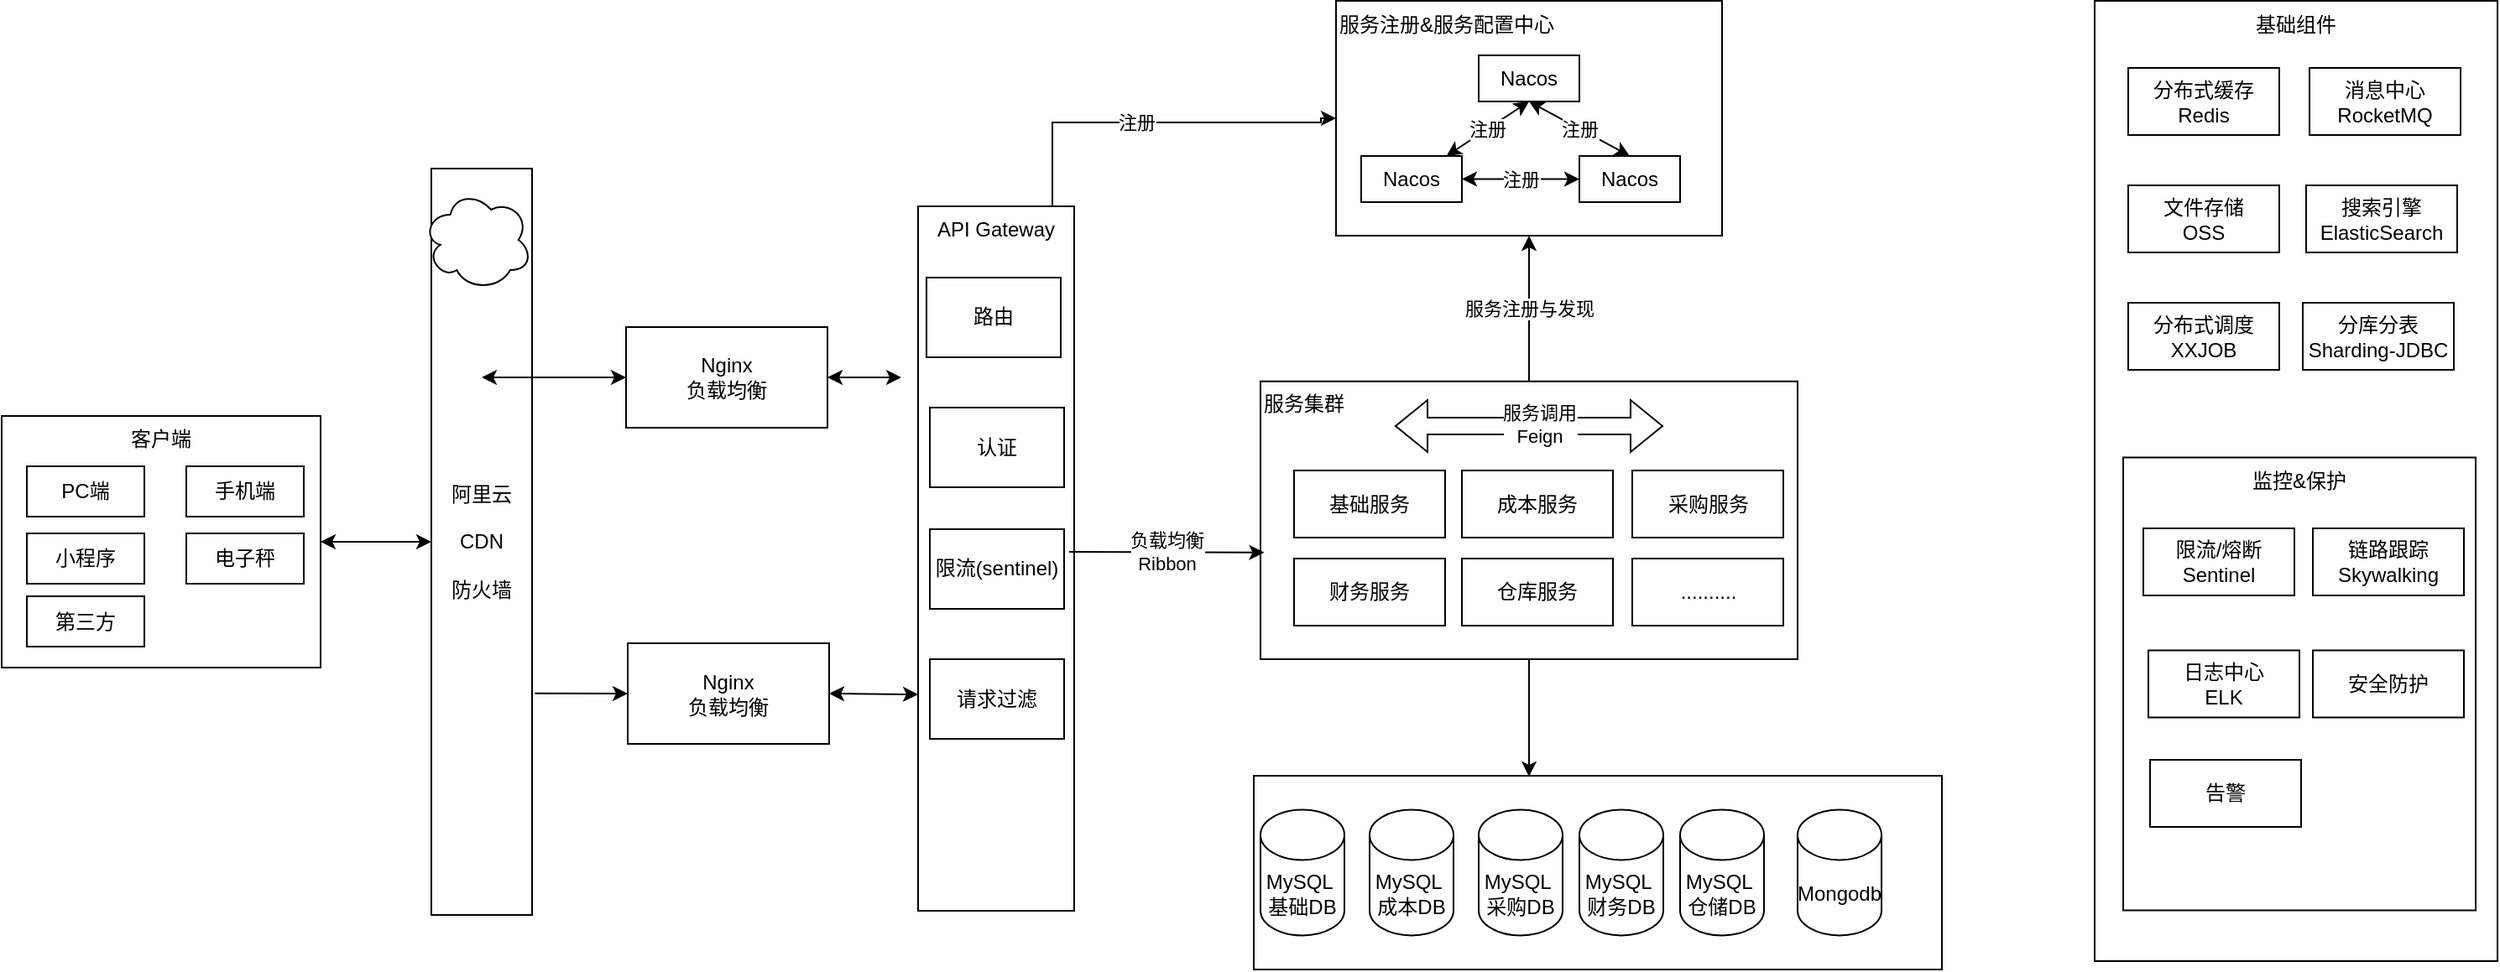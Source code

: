 <mxfile version="19.0.3" type="github">
  <diagram id="vszCD1J5VTGv5mpLLiHU" name="Page-1">
    <mxGraphModel dx="2391" dy="2025" grid="1" gridSize="10" guides="1" tooltips="1" connect="1" arrows="1" fold="1" page="1" pageScale="1" pageWidth="827" pageHeight="1169" math="0" shadow="0">
      <root>
        <mxCell id="0" />
        <mxCell id="1" parent="0" />
        <mxCell id="VbcEAXWBeEiYhWNy1sMn-8" value="阿里云&lt;br&gt;&lt;br&gt;CDN&lt;br&gt;&lt;br&gt;防火墙" style="rounded=0;whiteSpace=wrap;html=1;" parent="1" vertex="1">
          <mxGeometry x="250" y="27.5" width="60" height="445" as="geometry" />
        </mxCell>
        <mxCell id="vgddumj_CpOu_7igaWPx-25" value="基础组件" style="rounded=0;whiteSpace=wrap;html=1;verticalAlign=top;align=center;" parent="1" vertex="1">
          <mxGeometry x="1241" y="-72.5" width="240" height="572.5" as="geometry" />
        </mxCell>
        <mxCell id="vgddumj_CpOu_7igaWPx-37" value="" style="rounded=0;whiteSpace=wrap;html=1;" parent="1" vertex="1">
          <mxGeometry x="740" y="389.5" width="410" height="115.5" as="geometry" />
        </mxCell>
        <mxCell id="vgddumj_CpOu_7igaWPx-20" value="监控&amp;amp;保护" style="rounded=0;whiteSpace=wrap;html=1;verticalAlign=top;" parent="1" vertex="1">
          <mxGeometry x="1258" y="199.75" width="210" height="270" as="geometry" />
        </mxCell>
        <mxCell id="VbcEAXWBeEiYhWNy1sMn-55" value="&lt;div style=&quot;&quot;&gt;&lt;span style=&quot;background-color: initial;&quot;&gt;服务集群&lt;/span&gt;&lt;/div&gt;" style="rounded=0;whiteSpace=wrap;html=1;align=left;verticalAlign=top;" parent="1" vertex="1">
          <mxGeometry x="744" y="154.37" width="320" height="165.63" as="geometry" />
        </mxCell>
        <mxCell id="VbcEAXWBeEiYhWNy1sMn-40" value="服务注册&amp;amp;服务配置中心" style="rounded=0;whiteSpace=wrap;html=1;verticalAlign=top;align=left;" parent="1" vertex="1">
          <mxGeometry x="789" y="-72.5" width="230" height="140" as="geometry" />
        </mxCell>
        <mxCell id="VbcEAXWBeEiYhWNy1sMn-56" value="注册" style="edgeStyle=orthogonalEdgeStyle;rounded=0;orthogonalLoop=1;jettySize=auto;html=1;entryX=0;entryY=0.5;entryDx=0;entryDy=0;" parent="1" source="VbcEAXWBeEiYhWNy1sMn-20" target="VbcEAXWBeEiYhWNy1sMn-40" edge="1">
          <mxGeometry x="-0.101" relative="1" as="geometry">
            <Array as="points">
              <mxPoint x="620" />
              <mxPoint x="780" />
              <mxPoint x="780" y="-2" />
            </Array>
            <mxPoint as="offset" />
          </mxGeometry>
        </mxCell>
        <mxCell id="VbcEAXWBeEiYhWNy1sMn-20" value="API Gateway" style="rounded=0;whiteSpace=wrap;html=1;verticalAlign=top;" parent="1" vertex="1">
          <mxGeometry x="540" y="50" width="93" height="420" as="geometry" />
        </mxCell>
        <mxCell id="owut5gFH1ZOMrYDUWBN5-8" value="客户端" style="rounded=0;whiteSpace=wrap;html=1;verticalAlign=top;" parent="1" vertex="1">
          <mxGeometry x="-6" y="175" width="190" height="150" as="geometry" />
        </mxCell>
        <mxCell id="owut5gFH1ZOMrYDUWBN5-1" value="手机端" style="rounded=0;whiteSpace=wrap;html=1;" parent="1" vertex="1">
          <mxGeometry x="104" y="205" width="70" height="30" as="geometry" />
        </mxCell>
        <mxCell id="owut5gFH1ZOMrYDUWBN5-3" value="PC端" style="rounded=0;whiteSpace=wrap;html=1;" parent="1" vertex="1">
          <mxGeometry x="9" y="205" width="70" height="30" as="geometry" />
        </mxCell>
        <mxCell id="owut5gFH1ZOMrYDUWBN5-5" value="电子秤" style="rounded=0;whiteSpace=wrap;html=1;" parent="1" vertex="1">
          <mxGeometry x="104" y="245" width="70" height="30" as="geometry" />
        </mxCell>
        <mxCell id="owut5gFH1ZOMrYDUWBN5-7" value="第三方" style="rounded=0;whiteSpace=wrap;html=1;" parent="1" vertex="1">
          <mxGeometry x="9" y="282.5" width="70" height="30" as="geometry" />
        </mxCell>
        <mxCell id="VbcEAXWBeEiYhWNy1sMn-3" value="路由" style="rounded=0;whiteSpace=wrap;html=1;" parent="1" vertex="1">
          <mxGeometry x="545" y="92.5" width="80" height="47.5" as="geometry" />
        </mxCell>
        <mxCell id="VbcEAXWBeEiYhWNy1sMn-6" value="小程序" style="rounded=0;whiteSpace=wrap;html=1;" parent="1" vertex="1">
          <mxGeometry x="9" y="245" width="70" height="30" as="geometry" />
        </mxCell>
        <mxCell id="VbcEAXWBeEiYhWNy1sMn-10" value="Nginx&lt;br&gt;负载均衡" style="rounded=0;whiteSpace=wrap;html=1;" parent="1" vertex="1">
          <mxGeometry x="366" y="122" width="120" height="60" as="geometry" />
        </mxCell>
        <mxCell id="VbcEAXWBeEiYhWNy1sMn-11" value="Nginx&lt;br&gt;负载均衡" style="rounded=0;whiteSpace=wrap;html=1;" parent="1" vertex="1">
          <mxGeometry x="367" y="310.5" width="120" height="60" as="geometry" />
        </mxCell>
        <mxCell id="VbcEAXWBeEiYhWNy1sMn-12" value="" style="endArrow=classic;startArrow=classic;html=1;rounded=0;entryX=0;entryY=0.5;entryDx=0;entryDy=0;" parent="1" target="VbcEAXWBeEiYhWNy1sMn-10" edge="1">
          <mxGeometry width="50" height="50" relative="1" as="geometry">
            <mxPoint x="280" y="152" as="sourcePoint" />
            <mxPoint x="360" y="100" as="targetPoint" />
          </mxGeometry>
        </mxCell>
        <mxCell id="VbcEAXWBeEiYhWNy1sMn-14" value="" style="endArrow=classic;startArrow=classic;html=1;rounded=0;exitX=1;exitY=0.5;exitDx=0;exitDy=0;entryX=0;entryY=0.5;entryDx=0;entryDy=0;" parent="1" source="owut5gFH1ZOMrYDUWBN5-8" target="VbcEAXWBeEiYhWNy1sMn-8" edge="1">
          <mxGeometry width="50" height="50" relative="1" as="geometry">
            <mxPoint x="200" y="210" as="sourcePoint" />
            <mxPoint x="250" y="160" as="targetPoint" />
          </mxGeometry>
        </mxCell>
        <mxCell id="VbcEAXWBeEiYhWNy1sMn-15" value="" style="endArrow=classic;startArrow=none;html=1;rounded=0;entryX=0;entryY=0.5;entryDx=0;entryDy=0;exitX=1.028;exitY=0.703;exitDx=0;exitDy=0;exitPerimeter=0;" parent="1" source="VbcEAXWBeEiYhWNy1sMn-8" target="VbcEAXWBeEiYhWNy1sMn-11" edge="1">
          <mxGeometry width="50" height="50" relative="1" as="geometry">
            <mxPoint x="280" y="338" as="sourcePoint" />
            <mxPoint x="360" y="250" as="targetPoint" />
          </mxGeometry>
        </mxCell>
        <mxCell id="VbcEAXWBeEiYhWNy1sMn-17" value="" style="ellipse;shape=cloud;whiteSpace=wrap;html=1;" parent="1" vertex="1">
          <mxGeometry x="245" y="40" width="65" height="60" as="geometry" />
        </mxCell>
        <mxCell id="VbcEAXWBeEiYhWNy1sMn-21" value="认证" style="rounded=0;whiteSpace=wrap;html=1;" parent="1" vertex="1">
          <mxGeometry x="547" y="170" width="80" height="47.5" as="geometry" />
        </mxCell>
        <mxCell id="VbcEAXWBeEiYhWNy1sMn-22" value="" style="endArrow=classic;startArrow=classic;html=1;rounded=0;exitX=1;exitY=0.5;exitDx=0;exitDy=0;" parent="1" source="VbcEAXWBeEiYhWNy1sMn-10" edge="1">
          <mxGeometry width="50" height="50" relative="1" as="geometry">
            <mxPoint x="490" y="160" as="sourcePoint" />
            <mxPoint x="530" y="152" as="targetPoint" />
          </mxGeometry>
        </mxCell>
        <mxCell id="VbcEAXWBeEiYhWNy1sMn-23" value="" style="endArrow=classic;startArrow=classic;html=1;rounded=0;exitX=1;exitY=0.5;exitDx=0;exitDy=0;" parent="1" source="VbcEAXWBeEiYhWNy1sMn-11" edge="1">
          <mxGeometry width="50" height="50" relative="1" as="geometry">
            <mxPoint x="500" y="339" as="sourcePoint" />
            <mxPoint x="540" y="341" as="targetPoint" />
          </mxGeometry>
        </mxCell>
        <mxCell id="VbcEAXWBeEiYhWNy1sMn-25" value="Nacos" style="rounded=0;whiteSpace=wrap;html=1;" parent="1" vertex="1">
          <mxGeometry x="874" y="-40" width="60" height="27.5" as="geometry" />
        </mxCell>
        <mxCell id="VbcEAXWBeEiYhWNy1sMn-26" value="Nacos" style="rounded=0;whiteSpace=wrap;html=1;" parent="1" vertex="1">
          <mxGeometry x="804" y="20" width="60" height="27.5" as="geometry" />
        </mxCell>
        <mxCell id="VbcEAXWBeEiYhWNy1sMn-27" value="Nacos" style="rounded=0;whiteSpace=wrap;html=1;" parent="1" vertex="1">
          <mxGeometry x="934" y="20" width="60" height="27.5" as="geometry" />
        </mxCell>
        <mxCell id="VbcEAXWBeEiYhWNy1sMn-28" value="注册" style="endArrow=classic;startArrow=classic;html=1;rounded=0;entryX=0.5;entryY=1;entryDx=0;entryDy=0;" parent="1" source="VbcEAXWBeEiYhWNy1sMn-26" target="VbcEAXWBeEiYhWNy1sMn-25" edge="1">
          <mxGeometry width="50" height="50" relative="1" as="geometry">
            <mxPoint x="894" y="40" as="sourcePoint" />
            <mxPoint x="944" y="-10" as="targetPoint" />
          </mxGeometry>
        </mxCell>
        <mxCell id="VbcEAXWBeEiYhWNy1sMn-32" value="注册" style="endArrow=classic;startArrow=classic;html=1;rounded=0;entryX=0.5;entryY=1;entryDx=0;entryDy=0;exitX=0.5;exitY=0;exitDx=0;exitDy=0;" parent="1" source="VbcEAXWBeEiYhWNy1sMn-27" target="VbcEAXWBeEiYhWNy1sMn-25" edge="1">
          <mxGeometry width="50" height="50" relative="1" as="geometry">
            <mxPoint x="924" y="40" as="sourcePoint" />
            <mxPoint x="974" y="-10" as="targetPoint" />
          </mxGeometry>
        </mxCell>
        <mxCell id="VbcEAXWBeEiYhWNy1sMn-33" value="注册" style="endArrow=classic;startArrow=classic;html=1;rounded=0;exitX=1;exitY=0.5;exitDx=0;exitDy=0;entryX=0;entryY=0.5;entryDx=0;entryDy=0;" parent="1" source="VbcEAXWBeEiYhWNy1sMn-26" target="VbcEAXWBeEiYhWNy1sMn-27" edge="1">
          <mxGeometry width="50" height="50" relative="1" as="geometry">
            <mxPoint x="894" y="90" as="sourcePoint" />
            <mxPoint x="924" y="44" as="targetPoint" />
          </mxGeometry>
        </mxCell>
        <mxCell id="VbcEAXWBeEiYhWNy1sMn-42" value="成本服务" style="rounded=0;whiteSpace=wrap;html=1;" parent="1" vertex="1">
          <mxGeometry x="864" y="207.5" width="90" height="40" as="geometry" />
        </mxCell>
        <mxCell id="VbcEAXWBeEiYhWNy1sMn-43" value="采购服务" style="rounded=0;whiteSpace=wrap;html=1;" parent="1" vertex="1">
          <mxGeometry x="965.5" y="207.5" width="90" height="40" as="geometry" />
        </mxCell>
        <mxCell id="VbcEAXWBeEiYhWNy1sMn-44" value="仓库服务" style="rounded=0;whiteSpace=wrap;html=1;" parent="1" vertex="1">
          <mxGeometry x="864" y="260" width="90" height="40" as="geometry" />
        </mxCell>
        <mxCell id="VbcEAXWBeEiYhWNy1sMn-45" value="财务服务" style="rounded=0;whiteSpace=wrap;html=1;" parent="1" vertex="1">
          <mxGeometry x="764" y="260" width="90" height="40" as="geometry" />
        </mxCell>
        <mxCell id="VbcEAXWBeEiYhWNy1sMn-46" value="基础服务" style="rounded=0;whiteSpace=wrap;html=1;" parent="1" vertex="1">
          <mxGeometry x="764" y="207.5" width="90" height="40" as="geometry" />
        </mxCell>
        <mxCell id="VbcEAXWBeEiYhWNy1sMn-57" value="服务注册与发现" style="endArrow=classic;html=1;rounded=0;entryX=0.5;entryY=1;entryDx=0;entryDy=0;exitX=0.5;exitY=0;exitDx=0;exitDy=0;" parent="1" source="VbcEAXWBeEiYhWNy1sMn-55" target="VbcEAXWBeEiYhWNy1sMn-40" edge="1">
          <mxGeometry width="50" height="50" relative="1" as="geometry">
            <mxPoint x="954" y="170" as="sourcePoint" />
            <mxPoint x="984" y="130" as="targetPoint" />
          </mxGeometry>
        </mxCell>
        <mxCell id="vgddumj_CpOu_7igaWPx-1" value="请求过滤" style="rounded=0;whiteSpace=wrap;html=1;" parent="1" vertex="1">
          <mxGeometry x="547" y="320" width="80" height="47.5" as="geometry" />
        </mxCell>
        <mxCell id="vgddumj_CpOu_7igaWPx-3" value="消息中心&lt;br&gt;RocketMQ" style="rounded=0;whiteSpace=wrap;html=1;" parent="1" vertex="1">
          <mxGeometry x="1369" y="-32.5" width="90" height="40" as="geometry" />
        </mxCell>
        <mxCell id="vgddumj_CpOu_7igaWPx-4" value="分布式调度&lt;br&gt;XXJOB" style="rounded=0;whiteSpace=wrap;html=1;" parent="1" vertex="1">
          <mxGeometry x="1261" y="107.5" width="90" height="40" as="geometry" />
        </mxCell>
        <mxCell id="vgddumj_CpOu_7igaWPx-5" value="搜索引擎&lt;br&gt;ElasticSearch" style="rounded=0;whiteSpace=wrap;html=1;" parent="1" vertex="1">
          <mxGeometry x="1367" y="37.5" width="90" height="40" as="geometry" />
        </mxCell>
        <mxCell id="vgddumj_CpOu_7igaWPx-6" value="限流/熔断Sentinel" style="rounded=0;whiteSpace=wrap;html=1;" parent="1" vertex="1">
          <mxGeometry x="1270" y="242" width="90" height="40" as="geometry" />
        </mxCell>
        <mxCell id="vgddumj_CpOu_7igaWPx-7" value="日志中心&lt;br&gt;ELK" style="rounded=0;whiteSpace=wrap;html=1;" parent="1" vertex="1">
          <mxGeometry x="1273" y="314.75" width="90" height="40" as="geometry" />
        </mxCell>
        <mxCell id="vgddumj_CpOu_7igaWPx-8" value="文件存储&lt;br&gt;OSS" style="rounded=0;whiteSpace=wrap;html=1;" parent="1" vertex="1">
          <mxGeometry x="1261" y="37.5" width="90" height="40" as="geometry" />
        </mxCell>
        <mxCell id="vgddumj_CpOu_7igaWPx-9" value="安全防护" style="rounded=0;whiteSpace=wrap;html=1;" parent="1" vertex="1">
          <mxGeometry x="1371" y="314.75" width="90" height="40" as="geometry" />
        </mxCell>
        <mxCell id="vgddumj_CpOu_7igaWPx-10" value="分布式缓存&lt;br&gt;Redis" style="rounded=0;whiteSpace=wrap;html=1;" parent="1" vertex="1">
          <mxGeometry x="1261" y="-32.5" width="90" height="40" as="geometry" />
        </mxCell>
        <mxCell id="vgddumj_CpOu_7igaWPx-11" value="负载均衡&lt;br&gt;Ribbon" style="endArrow=classic;html=1;rounded=0;entryX=0.007;entryY=0.616;entryDx=0;entryDy=0;entryPerimeter=0;" parent="1" target="VbcEAXWBeEiYhWNy1sMn-55" edge="1">
          <mxGeometry width="50" height="50" relative="1" as="geometry">
            <mxPoint x="630" y="256" as="sourcePoint" />
            <mxPoint x="1050" y="180" as="targetPoint" />
          </mxGeometry>
        </mxCell>
        <mxCell id="vgddumj_CpOu_7igaWPx-14" value="链路跟踪Skywalking" style="rounded=0;whiteSpace=wrap;html=1;" parent="1" vertex="1">
          <mxGeometry x="1371" y="242" width="90" height="40" as="geometry" />
        </mxCell>
        <mxCell id="vgddumj_CpOu_7igaWPx-16" value="" style="shape=flexArrow;endArrow=classic;startArrow=classic;html=1;rounded=0;" parent="1" edge="1">
          <mxGeometry width="100" height="100" relative="1" as="geometry">
            <mxPoint x="824" y="181" as="sourcePoint" />
            <mxPoint x="984" y="181" as="targetPoint" />
          </mxGeometry>
        </mxCell>
        <mxCell id="vgddumj_CpOu_7igaWPx-17" value="服务调用&lt;br&gt;Feign" style="edgeLabel;html=1;align=center;verticalAlign=middle;resizable=0;points=[];" parent="vgddumj_CpOu_7igaWPx-16" vertex="1" connectable="0">
          <mxGeometry x="-0.142" y="1" relative="1" as="geometry">
            <mxPoint x="17" as="offset" />
          </mxGeometry>
        </mxCell>
        <mxCell id="vgddumj_CpOu_7igaWPx-24" value="分库分表&lt;br&gt;Sharding-JDBC" style="rounded=0;whiteSpace=wrap;html=1;" parent="1" vertex="1">
          <mxGeometry x="1365" y="107.5" width="90" height="40" as="geometry" />
        </mxCell>
        <mxCell id="vgddumj_CpOu_7igaWPx-27" value="限流(sentinel)" style="rounded=0;whiteSpace=wrap;html=1;" parent="1" vertex="1">
          <mxGeometry x="547" y="242.5" width="80" height="47.5" as="geometry" />
        </mxCell>
        <mxCell id="vgddumj_CpOu_7igaWPx-28" value="" style="endArrow=classic;html=1;rounded=0;exitX=0.5;exitY=1;exitDx=0;exitDy=0;" parent="1" source="VbcEAXWBeEiYhWNy1sMn-55" edge="1">
          <mxGeometry width="50" height="50" relative="1" as="geometry">
            <mxPoint x="894" y="351" as="sourcePoint" />
            <mxPoint x="904" y="390" as="targetPoint" />
          </mxGeometry>
        </mxCell>
        <mxCell id="vgddumj_CpOu_7igaWPx-31" value="MySQL&amp;nbsp;&lt;br&gt;成本DB" style="shape=cylinder3;whiteSpace=wrap;html=1;boundedLbl=1;backgroundOutline=1;size=15;" parent="1" vertex="1">
          <mxGeometry x="809" y="409.75" width="50" height="75" as="geometry" />
        </mxCell>
        <mxCell id="vgddumj_CpOu_7igaWPx-34" value="Mongodb" style="shape=cylinder3;whiteSpace=wrap;html=1;boundedLbl=1;backgroundOutline=1;size=15;" parent="1" vertex="1">
          <mxGeometry x="1064" y="409.75" width="50" height="75" as="geometry" />
        </mxCell>
        <mxCell id="KAhMGsQTQJFBlMktFEQ_-1" value=".........." style="rounded=0;whiteSpace=wrap;html=1;" vertex="1" parent="1">
          <mxGeometry x="965.5" y="260" width="90" height="40" as="geometry" />
        </mxCell>
        <mxCell id="KAhMGsQTQJFBlMktFEQ_-3" value="MySQL&amp;nbsp;&lt;br&gt;采购DB" style="shape=cylinder3;whiteSpace=wrap;html=1;boundedLbl=1;backgroundOutline=1;size=15;" vertex="1" parent="1">
          <mxGeometry x="874" y="409.75" width="50" height="75" as="geometry" />
        </mxCell>
        <mxCell id="KAhMGsQTQJFBlMktFEQ_-4" value="MySQL&amp;nbsp;&lt;br&gt;基础DB" style="shape=cylinder3;whiteSpace=wrap;html=1;boundedLbl=1;backgroundOutline=1;size=15;" vertex="1" parent="1">
          <mxGeometry x="744" y="409.75" width="50" height="75" as="geometry" />
        </mxCell>
        <mxCell id="KAhMGsQTQJFBlMktFEQ_-5" value="MySQL&amp;nbsp;&lt;br&gt;财务DB" style="shape=cylinder3;whiteSpace=wrap;html=1;boundedLbl=1;backgroundOutline=1;size=15;" vertex="1" parent="1">
          <mxGeometry x="934" y="409.75" width="50" height="75" as="geometry" />
        </mxCell>
        <mxCell id="KAhMGsQTQJFBlMktFEQ_-6" value="MySQL&amp;nbsp;&lt;br&gt;仓储DB" style="shape=cylinder3;whiteSpace=wrap;html=1;boundedLbl=1;backgroundOutline=1;size=15;" vertex="1" parent="1">
          <mxGeometry x="994" y="409.75" width="50" height="75" as="geometry" />
        </mxCell>
        <mxCell id="KAhMGsQTQJFBlMktFEQ_-8" value="告警" style="rounded=0;whiteSpace=wrap;html=1;" vertex="1" parent="1">
          <mxGeometry x="1274" y="380" width="90" height="40" as="geometry" />
        </mxCell>
      </root>
    </mxGraphModel>
  </diagram>
</mxfile>
